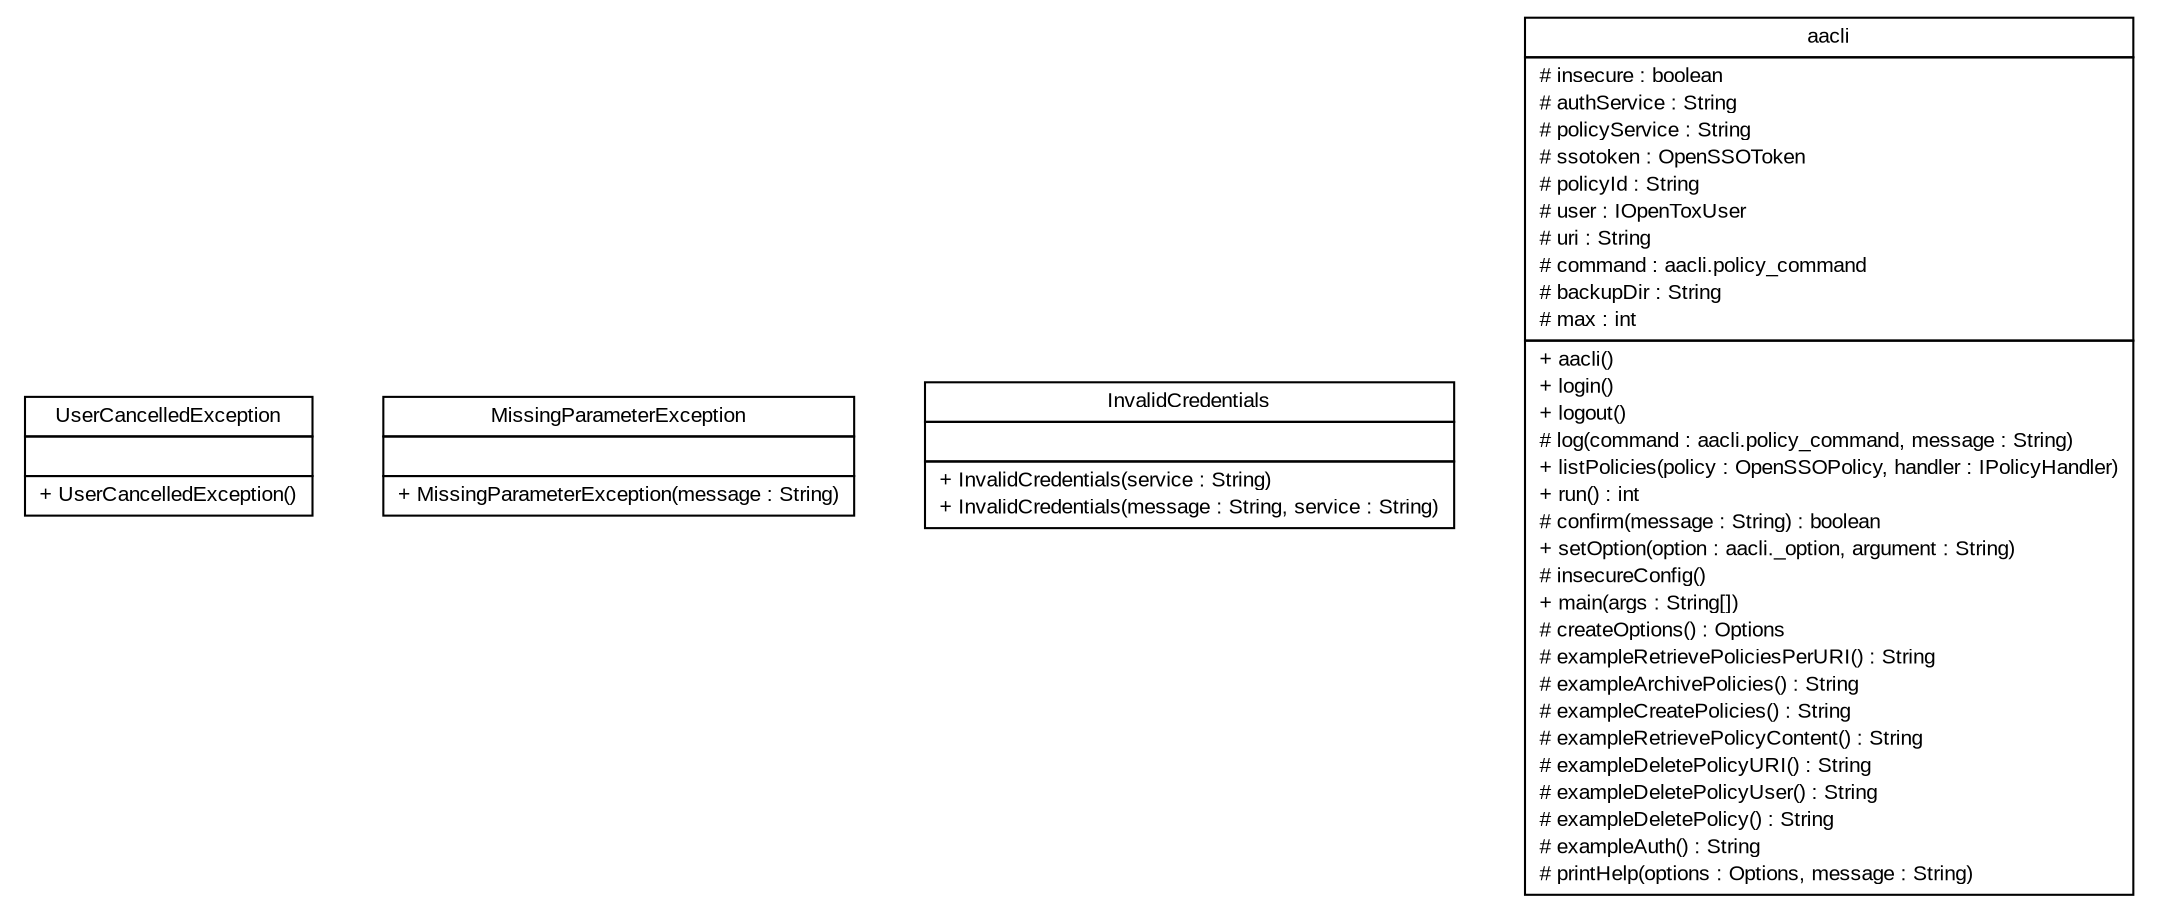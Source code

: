 #!/usr/local/bin/dot
#
# Class diagram 
# Generated by UmlGraph version 4.6 (http://www.spinellis.gr/sw/umlgraph)
#

digraph G {
	edge [fontname="arial",fontsize=10,labelfontname="arial",labelfontsize=10];
	node [fontname="arial",fontsize=10,shape=plaintext];
	// org.opentox.aa.cli.UserCancelledException
	c0 [label=<<table border="0" cellborder="1" cellspacing="0" cellpadding="2" port="p" href="./UserCancelledException.html">
		<tr><td><table border="0" cellspacing="0" cellpadding="1">
			<tr><td> UserCancelledException </td></tr>
		</table></td></tr>
		<tr><td><table border="0" cellspacing="0" cellpadding="1">
			<tr><td align="left">  </td></tr>
		</table></td></tr>
		<tr><td><table border="0" cellspacing="0" cellpadding="1">
			<tr><td align="left"> + UserCancelledException() </td></tr>
		</table></td></tr>
		</table>>, fontname="arial", fontcolor="black", fontsize=10.0];
	// org.opentox.aa.cli.MissingParameterException
	c1 [label=<<table border="0" cellborder="1" cellspacing="0" cellpadding="2" port="p" href="./MissingParameterException.html">
		<tr><td><table border="0" cellspacing="0" cellpadding="1">
			<tr><td> MissingParameterException </td></tr>
		</table></td></tr>
		<tr><td><table border="0" cellspacing="0" cellpadding="1">
			<tr><td align="left">  </td></tr>
		</table></td></tr>
		<tr><td><table border="0" cellspacing="0" cellpadding="1">
			<tr><td align="left"> + MissingParameterException(message : String) </td></tr>
		</table></td></tr>
		</table>>, fontname="arial", fontcolor="black", fontsize=10.0];
	// org.opentox.aa.cli.InvalidCredentials
	c2 [label=<<table border="0" cellborder="1" cellspacing="0" cellpadding="2" port="p" href="./InvalidCredentials.html">
		<tr><td><table border="0" cellspacing="0" cellpadding="1">
			<tr><td> InvalidCredentials </td></tr>
		</table></td></tr>
		<tr><td><table border="0" cellspacing="0" cellpadding="1">
			<tr><td align="left">  </td></tr>
		</table></td></tr>
		<tr><td><table border="0" cellspacing="0" cellpadding="1">
			<tr><td align="left"> + InvalidCredentials(service : String) </td></tr>
			<tr><td align="left"> + InvalidCredentials(message : String, service : String) </td></tr>
		</table></td></tr>
		</table>>, fontname="arial", fontcolor="black", fontsize=10.0];
	// org.opentox.aa.cli.aacli
	c3 [label=<<table border="0" cellborder="1" cellspacing="0" cellpadding="2" port="p" href="./aacli.html">
		<tr><td><table border="0" cellspacing="0" cellpadding="1">
			<tr><td> aacli </td></tr>
		</table></td></tr>
		<tr><td><table border="0" cellspacing="0" cellpadding="1">
			<tr><td align="left"> # insecure : boolean </td></tr>
			<tr><td align="left"> # authService : String </td></tr>
			<tr><td align="left"> # policyService : String </td></tr>
			<tr><td align="left"> # ssotoken : OpenSSOToken </td></tr>
			<tr><td align="left"> # policyId : String </td></tr>
			<tr><td align="left"> # user : IOpenToxUser </td></tr>
			<tr><td align="left"> # uri : String </td></tr>
			<tr><td align="left"> # command : aacli.policy_command </td></tr>
			<tr><td align="left"> # backupDir : String </td></tr>
			<tr><td align="left"> # max : int </td></tr>
		</table></td></tr>
		<tr><td><table border="0" cellspacing="0" cellpadding="1">
			<tr><td align="left"> + aacli() </td></tr>
			<tr><td align="left"> + login() </td></tr>
			<tr><td align="left"> + logout() </td></tr>
			<tr><td align="left"> # log(command : aacli.policy_command, message : String) </td></tr>
			<tr><td align="left"> + listPolicies(policy : OpenSSOPolicy, handler : IPolicyHandler) </td></tr>
			<tr><td align="left"> + run() : int </td></tr>
			<tr><td align="left"> # confirm(message : String) : boolean </td></tr>
			<tr><td align="left"> + setOption(option : aacli._option, argument : String) </td></tr>
			<tr><td align="left"> # insecureConfig() </td></tr>
			<tr><td align="left"> + main(args : String[]) </td></tr>
			<tr><td align="left"> # createOptions() : Options </td></tr>
			<tr><td align="left"> # exampleRetrievePoliciesPerURI() : String </td></tr>
			<tr><td align="left"> # exampleArchivePolicies() : String </td></tr>
			<tr><td align="left"> # exampleCreatePolicies() : String </td></tr>
			<tr><td align="left"> # exampleRetrievePolicyContent() : String </td></tr>
			<tr><td align="left"> # exampleDeletePolicyURI() : String </td></tr>
			<tr><td align="left"> # exampleDeletePolicyUser() : String </td></tr>
			<tr><td align="left"> # exampleDeletePolicy() : String </td></tr>
			<tr><td align="left"> # exampleAuth() : String </td></tr>
			<tr><td align="left"> # printHelp(options : Options, message : String) </td></tr>
		</table></td></tr>
		</table>>, fontname="arial", fontcolor="black", fontsize=10.0];
}

